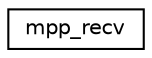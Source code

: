 digraph "Graphical Class Hierarchy"
{
 // INTERACTIVE_SVG=YES
 // LATEX_PDF_SIZE
  edge [fontname="Helvetica",fontsize="10",labelfontname="Helvetica",labelfontsize="10"];
  node [fontname="Helvetica",fontsize="10",shape=record];
  rankdir="LR";
  Node0 [label="mpp_recv",height=0.2,width=0.4,color="black", fillcolor="white", style="filled",URL="$interfacempp__mod_1_1mpp__recv.html",tooltip="Recieve data to another PE."];
}
